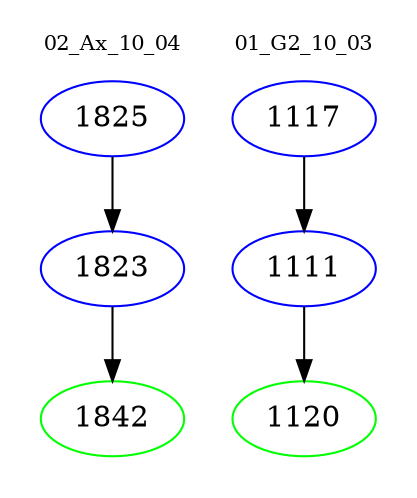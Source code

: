 digraph{
subgraph cluster_0 {
color = white
label = "02_Ax_10_04";
fontsize=10;
T0_1825 [label="1825", color="blue"]
T0_1825 -> T0_1823 [color="black"]
T0_1823 [label="1823", color="blue"]
T0_1823 -> T0_1842 [color="black"]
T0_1842 [label="1842", color="green"]
}
subgraph cluster_1 {
color = white
label = "01_G2_10_03";
fontsize=10;
T1_1117 [label="1117", color="blue"]
T1_1117 -> T1_1111 [color="black"]
T1_1111 [label="1111", color="blue"]
T1_1111 -> T1_1120 [color="black"]
T1_1120 [label="1120", color="green"]
}
}

